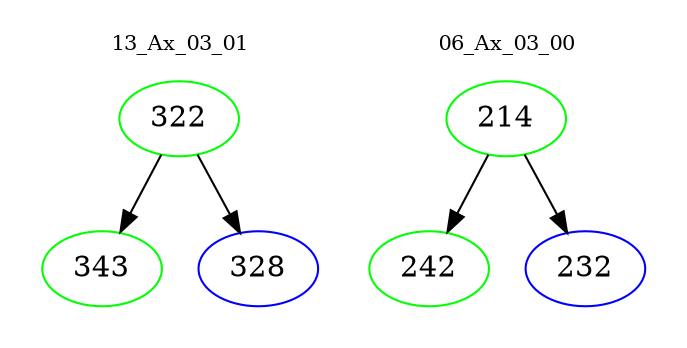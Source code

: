digraph{
subgraph cluster_0 {
color = white
label = "13_Ax_03_01";
fontsize=10;
T0_322 [label="322", color="green"]
T0_322 -> T0_343 [color="black"]
T0_343 [label="343", color="green"]
T0_322 -> T0_328 [color="black"]
T0_328 [label="328", color="blue"]
}
subgraph cluster_1 {
color = white
label = "06_Ax_03_00";
fontsize=10;
T1_214 [label="214", color="green"]
T1_214 -> T1_242 [color="black"]
T1_242 [label="242", color="green"]
T1_214 -> T1_232 [color="black"]
T1_232 [label="232", color="blue"]
}
}
